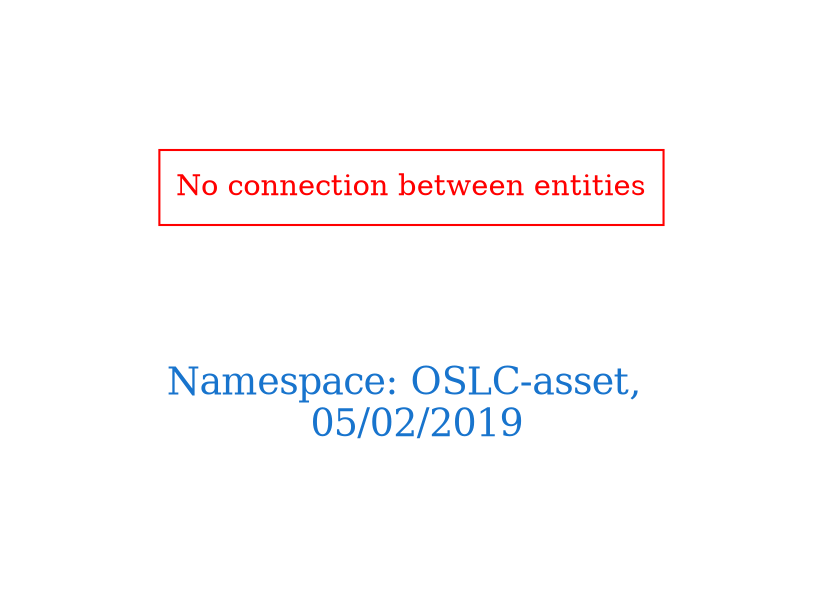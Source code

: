 digraph OGIT_ontology {
 graph [ rankdir= LR,pad=1 
fontsize = 18,
fontcolor= dodgerblue3,label = "\n\n\nNamespace: OSLC-asset, \n 05/02/2019"];
node[shape=polygon];
edge [  color="gray81"];

"No connection between entities" [fontcolor = "red",color="red", shape="polygon"]
}
